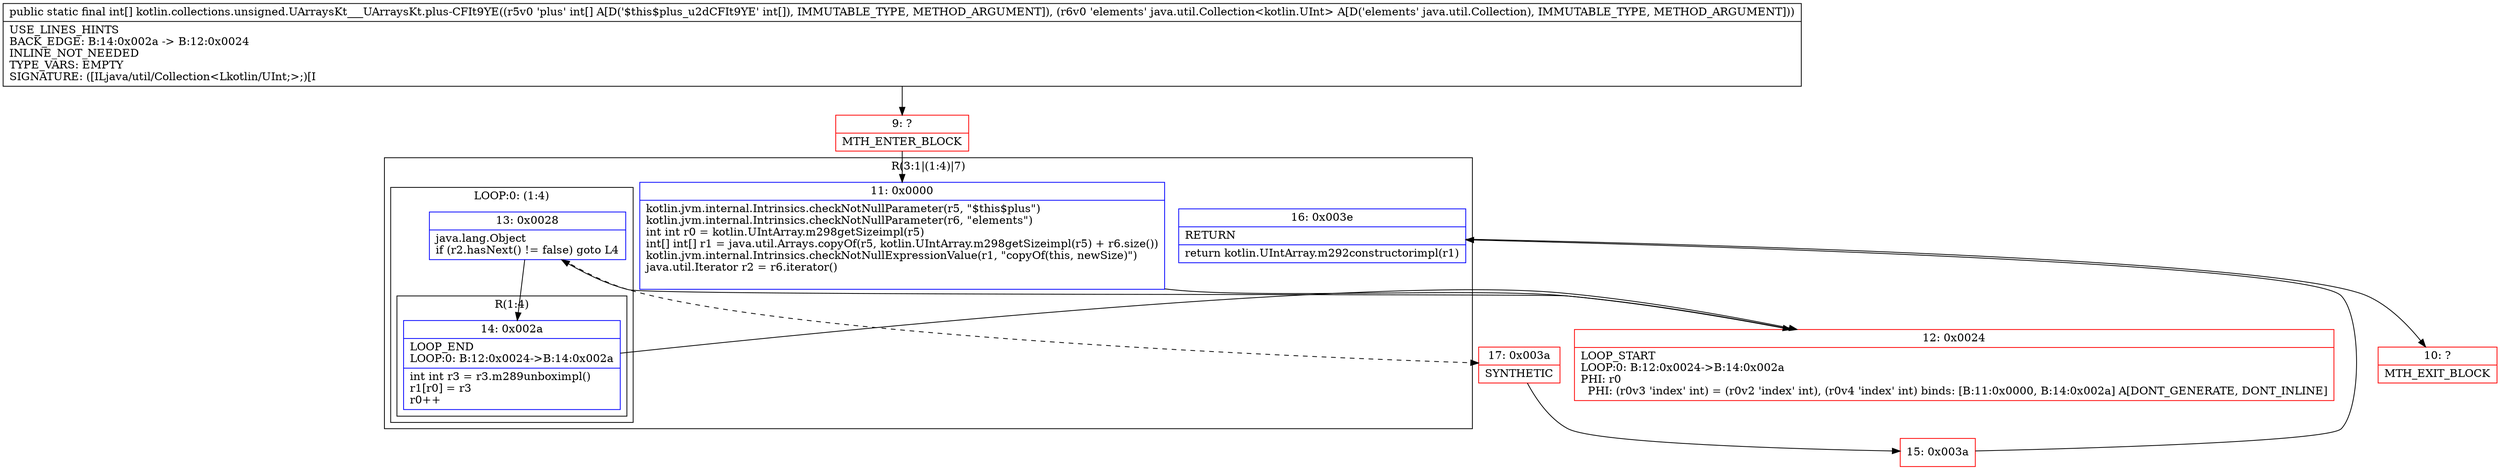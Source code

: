 digraph "CFG forkotlin.collections.unsigned.UArraysKt___UArraysKt.plus\-CFIt9YE([ILjava\/util\/Collection;)[I" {
subgraph cluster_Region_1395541358 {
label = "R(3:1|(1:4)|7)";
node [shape=record,color=blue];
Node_11 [shape=record,label="{11\:\ 0x0000|kotlin.jvm.internal.Intrinsics.checkNotNullParameter(r5, \"$this$plus\")\lkotlin.jvm.internal.Intrinsics.checkNotNullParameter(r6, \"elements\")\lint int r0 = kotlin.UIntArray.m298getSizeimpl(r5)\lint[] int[] r1 = java.util.Arrays.copyOf(r5, kotlin.UIntArray.m298getSizeimpl(r5) + r6.size())\lkotlin.jvm.internal.Intrinsics.checkNotNullExpressionValue(r1, \"copyOf(this, newSize)\")\ljava.util.Iterator r2 = r6.iterator()\l\l}"];
subgraph cluster_LoopRegion_500575262 {
label = "LOOP:0: (1:4)";
node [shape=record,color=blue];
Node_13 [shape=record,label="{13\:\ 0x0028|java.lang.Object \lif (r2.hasNext() != false) goto L4\l}"];
subgraph cluster_Region_1524091031 {
label = "R(1:4)";
node [shape=record,color=blue];
Node_14 [shape=record,label="{14\:\ 0x002a|LOOP_END\lLOOP:0: B:12:0x0024\-\>B:14:0x002a\l|int int r3 = r3.m289unboximpl()\lr1[r0] = r3\lr0++\l}"];
}
}
Node_16 [shape=record,label="{16\:\ 0x003e|RETURN\l|return kotlin.UIntArray.m292constructorimpl(r1)\l}"];
}
Node_9 [shape=record,color=red,label="{9\:\ ?|MTH_ENTER_BLOCK\l}"];
Node_12 [shape=record,color=red,label="{12\:\ 0x0024|LOOP_START\lLOOP:0: B:12:0x0024\-\>B:14:0x002a\lPHI: r0 \l  PHI: (r0v3 'index' int) = (r0v2 'index' int), (r0v4 'index' int) binds: [B:11:0x0000, B:14:0x002a] A[DONT_GENERATE, DONT_INLINE]\l}"];
Node_17 [shape=record,color=red,label="{17\:\ 0x003a|SYNTHETIC\l}"];
Node_15 [shape=record,color=red,label="{15\:\ 0x003a}"];
Node_10 [shape=record,color=red,label="{10\:\ ?|MTH_EXIT_BLOCK\l}"];
MethodNode[shape=record,label="{public static final int[] kotlin.collections.unsigned.UArraysKt___UArraysKt.plus\-CFIt9YE((r5v0 'plus' int[] A[D('$this$plus_u2dCFIt9YE' int[]), IMMUTABLE_TYPE, METHOD_ARGUMENT]), (r6v0 'elements' java.util.Collection\<kotlin.UInt\> A[D('elements' java.util.Collection), IMMUTABLE_TYPE, METHOD_ARGUMENT]))  | USE_LINES_HINTS\lBACK_EDGE: B:14:0x002a \-\> B:12:0x0024\lINLINE_NOT_NEEDED\lTYPE_VARS: EMPTY\lSIGNATURE: ([ILjava\/util\/Collection\<Lkotlin\/UInt;\>;)[I\l}"];
MethodNode -> Node_9;Node_11 -> Node_12;
Node_13 -> Node_14;
Node_13 -> Node_17[style=dashed];
Node_14 -> Node_12;
Node_16 -> Node_10;
Node_9 -> Node_11;
Node_12 -> Node_13;
Node_17 -> Node_15;
Node_15 -> Node_16;
}

